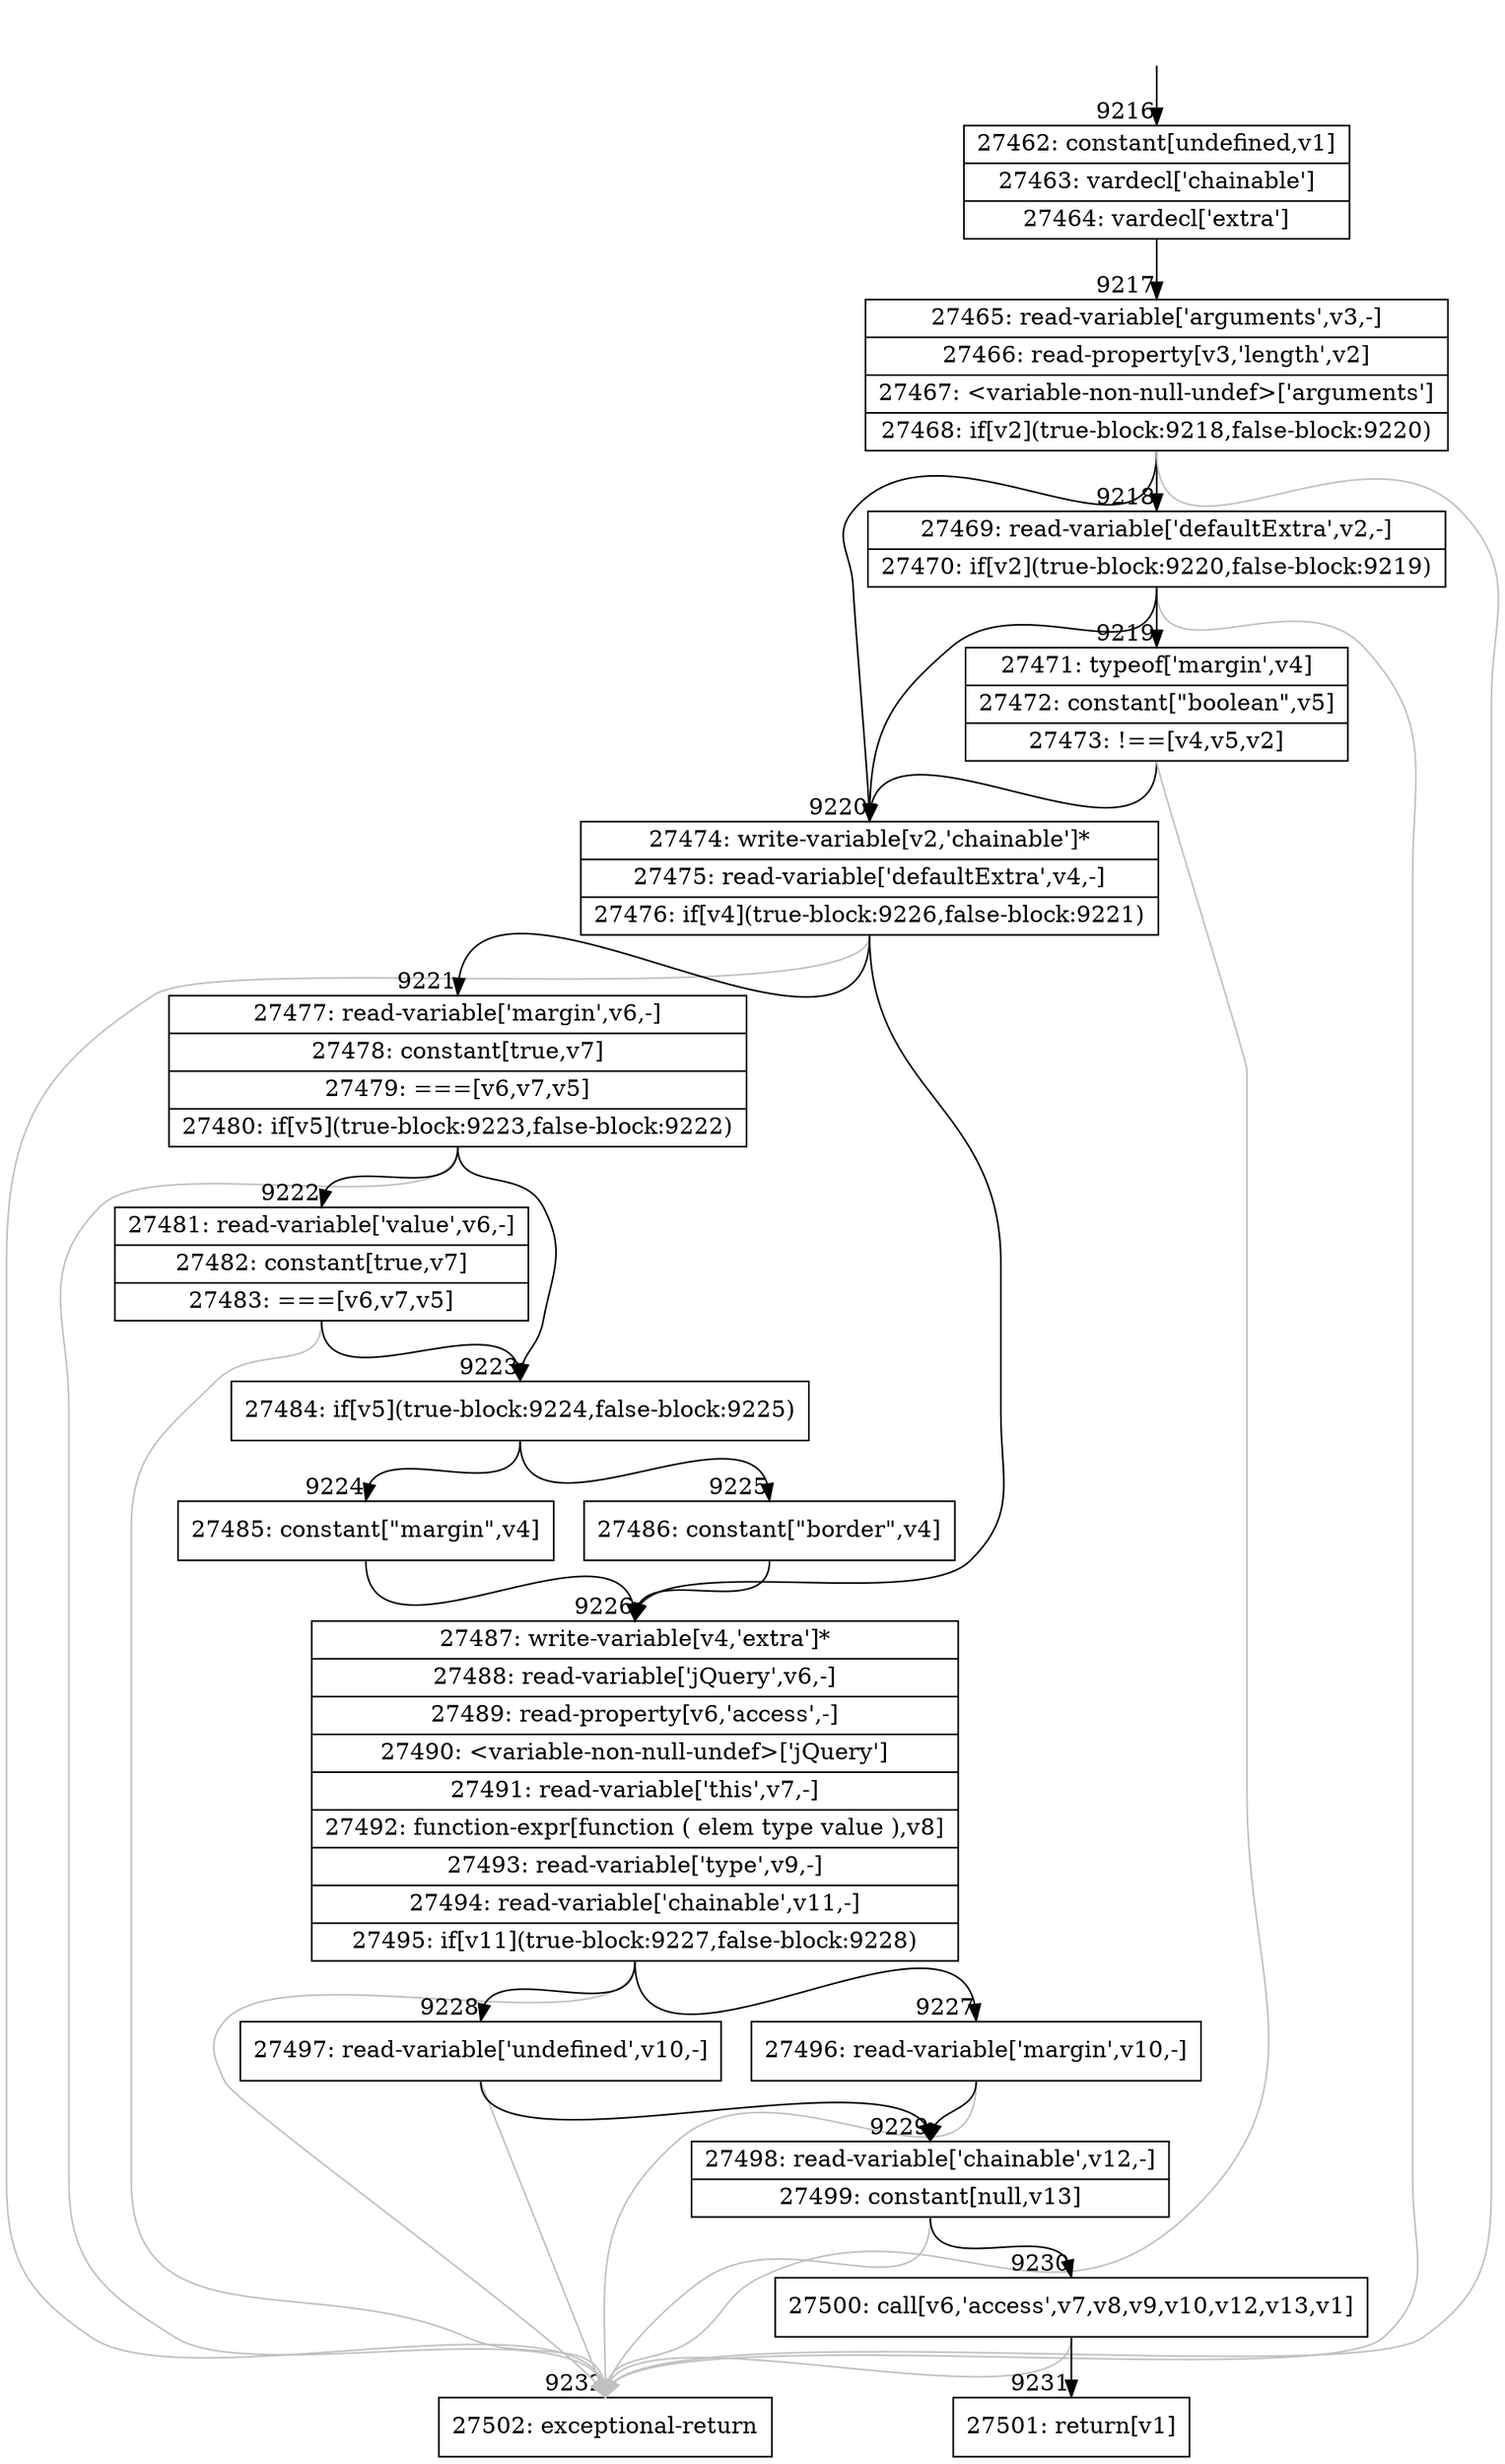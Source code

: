 digraph {
rankdir="TD"
BB_entry576[shape=none,label=""];
BB_entry576 -> BB9216 [tailport=s, headport=n, headlabel="    9216"]
BB9216 [shape=record label="{27462: constant[undefined,v1]|27463: vardecl['chainable']|27464: vardecl['extra']}" ] 
BB9216 -> BB9217 [tailport=s, headport=n, headlabel="      9217"]
BB9217 [shape=record label="{27465: read-variable['arguments',v3,-]|27466: read-property[v3,'length',v2]|27467: \<variable-non-null-undef\>['arguments']|27468: if[v2](true-block:9218,false-block:9220)}" ] 
BB9217 -> BB9220 [tailport=s, headport=n, headlabel="      9220"]
BB9217 -> BB9218 [tailport=s, headport=n, headlabel="      9218"]
BB9217 -> BB9232 [tailport=s, headport=n, color=gray, headlabel="      9232"]
BB9218 [shape=record label="{27469: read-variable['defaultExtra',v2,-]|27470: if[v2](true-block:9220,false-block:9219)}" ] 
BB9218 -> BB9220 [tailport=s, headport=n]
BB9218 -> BB9219 [tailport=s, headport=n, headlabel="      9219"]
BB9218 -> BB9232 [tailport=s, headport=n, color=gray]
BB9219 [shape=record label="{27471: typeof['margin',v4]|27472: constant[\"boolean\",v5]|27473: !==[v4,v5,v2]}" ] 
BB9219 -> BB9220 [tailport=s, headport=n]
BB9219 -> BB9232 [tailport=s, headport=n, color=gray]
BB9220 [shape=record label="{27474: write-variable[v2,'chainable']*|27475: read-variable['defaultExtra',v4,-]|27476: if[v4](true-block:9226,false-block:9221)}" ] 
BB9220 -> BB9226 [tailport=s, headport=n, headlabel="      9226"]
BB9220 -> BB9221 [tailport=s, headport=n, headlabel="      9221"]
BB9220 -> BB9232 [tailport=s, headport=n, color=gray]
BB9221 [shape=record label="{27477: read-variable['margin',v6,-]|27478: constant[true,v7]|27479: ===[v6,v7,v5]|27480: if[v5](true-block:9223,false-block:9222)}" ] 
BB9221 -> BB9223 [tailport=s, headport=n, headlabel="      9223"]
BB9221 -> BB9222 [tailport=s, headport=n, headlabel="      9222"]
BB9221 -> BB9232 [tailport=s, headport=n, color=gray]
BB9222 [shape=record label="{27481: read-variable['value',v6,-]|27482: constant[true,v7]|27483: ===[v6,v7,v5]}" ] 
BB9222 -> BB9223 [tailport=s, headport=n]
BB9222 -> BB9232 [tailport=s, headport=n, color=gray]
BB9223 [shape=record label="{27484: if[v5](true-block:9224,false-block:9225)}" ] 
BB9223 -> BB9224 [tailport=s, headport=n, headlabel="      9224"]
BB9223 -> BB9225 [tailport=s, headport=n, headlabel="      9225"]
BB9224 [shape=record label="{27485: constant[\"margin\",v4]}" ] 
BB9224 -> BB9226 [tailport=s, headport=n]
BB9225 [shape=record label="{27486: constant[\"border\",v4]}" ] 
BB9225 -> BB9226 [tailport=s, headport=n]
BB9226 [shape=record label="{27487: write-variable[v4,'extra']*|27488: read-variable['jQuery',v6,-]|27489: read-property[v6,'access',-]|27490: \<variable-non-null-undef\>['jQuery']|27491: read-variable['this',v7,-]|27492: function-expr[function ( elem type value ),v8]|27493: read-variable['type',v9,-]|27494: read-variable['chainable',v11,-]|27495: if[v11](true-block:9227,false-block:9228)}" ] 
BB9226 -> BB9227 [tailport=s, headport=n, headlabel="      9227"]
BB9226 -> BB9228 [tailport=s, headport=n, headlabel="      9228"]
BB9226 -> BB9232 [tailport=s, headport=n, color=gray]
BB9227 [shape=record label="{27496: read-variable['margin',v10,-]}" ] 
BB9227 -> BB9229 [tailport=s, headport=n, headlabel="      9229"]
BB9227 -> BB9232 [tailport=s, headport=n, color=gray]
BB9228 [shape=record label="{27497: read-variable['undefined',v10,-]}" ] 
BB9228 -> BB9229 [tailport=s, headport=n]
BB9228 -> BB9232 [tailport=s, headport=n, color=gray]
BB9229 [shape=record label="{27498: read-variable['chainable',v12,-]|27499: constant[null,v13]}" ] 
BB9229 -> BB9230 [tailport=s, headport=n, headlabel="      9230"]
BB9229 -> BB9232 [tailport=s, headport=n, color=gray]
BB9230 [shape=record label="{27500: call[v6,'access',v7,v8,v9,v10,v12,v13,v1]}" ] 
BB9230 -> BB9231 [tailport=s, headport=n, headlabel="      9231"]
BB9230 -> BB9232 [tailport=s, headport=n, color=gray]
BB9231 [shape=record label="{27501: return[v1]}" ] 
BB9232 [shape=record label="{27502: exceptional-return}" ] 
}
